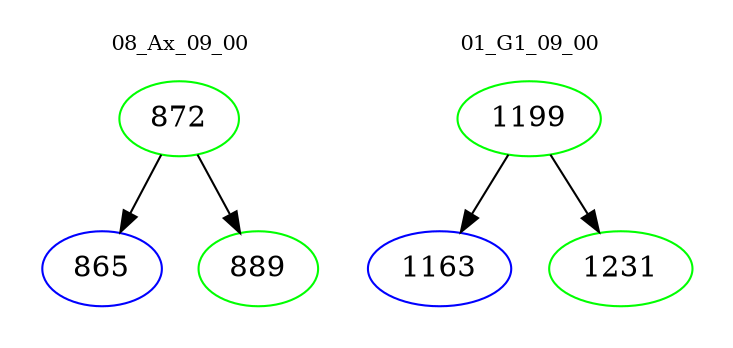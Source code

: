 digraph{
subgraph cluster_0 {
color = white
label = "08_Ax_09_00";
fontsize=10;
T0_872 [label="872", color="green"]
T0_872 -> T0_865 [color="black"]
T0_865 [label="865", color="blue"]
T0_872 -> T0_889 [color="black"]
T0_889 [label="889", color="green"]
}
subgraph cluster_1 {
color = white
label = "01_G1_09_00";
fontsize=10;
T1_1199 [label="1199", color="green"]
T1_1199 -> T1_1163 [color="black"]
T1_1163 [label="1163", color="blue"]
T1_1199 -> T1_1231 [color="black"]
T1_1231 [label="1231", color="green"]
}
}
